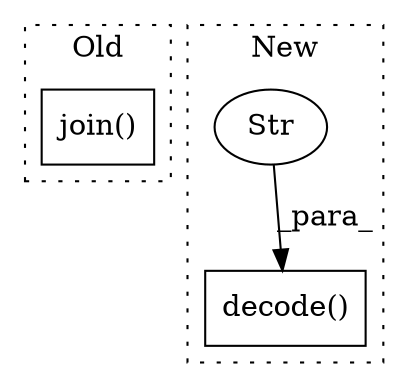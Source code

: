digraph G {
subgraph cluster0 {
1 [label="join()" a="75" s="22137,22197" l="22,1" shape="box"];
label = "Old";
style="dotted";
}
subgraph cluster1 {
2 [label="decode()" a="75" s="25215,25248" l="26,1" shape="box"];
3 [label="Str" a="66" s="25241" l="7" shape="ellipse"];
label = "New";
style="dotted";
}
3 -> 2 [label="_para_"];
}